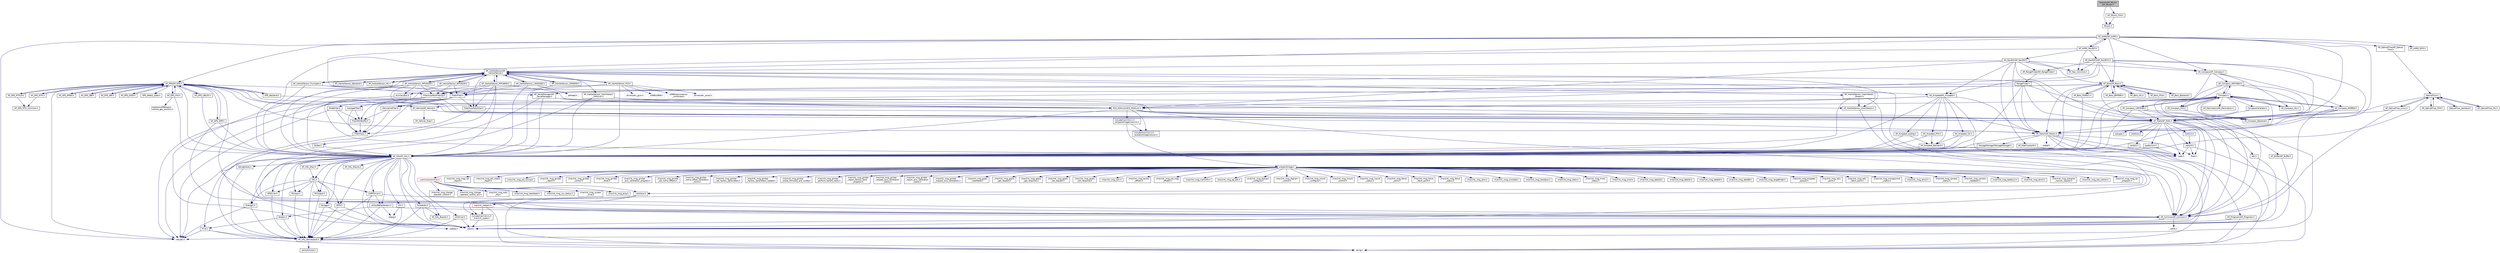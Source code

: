 digraph "libraries/AP_IRLock/AP_IRLock.h"
{
 // INTERACTIVE_SVG=YES
  edge [fontname="Helvetica",fontsize="10",labelfontname="Helvetica",labelfontsize="10"];
  node [fontname="Helvetica",fontsize="10",shape=record];
  Node1 [label="libraries/AP_IRLock\l/AP_IRLock.h",height=0.2,width=0.4,color="black", fillcolor="grey75", style="filled", fontcolor="black"];
  Node1 -> Node2 [color="midnightblue",fontsize="10",style="solid",fontname="Helvetica"];
  Node2 [label="IRLock.h",height=0.2,width=0.4,color="black", fillcolor="white", style="filled",URL="$IRLock_8h.html"];
  Node2 -> Node3 [color="midnightblue",fontsize="10",style="solid",fontname="Helvetica"];
  Node3 [label="AP_AHRS/AP_AHRS.h",height=0.2,width=0.4,color="black", fillcolor="white", style="filled",URL="$AP__AHRS_8h.html"];
  Node3 -> Node4 [color="midnightblue",fontsize="10",style="solid",fontname="Helvetica"];
  Node4 [label="AP_Math/AP_Math.h",height=0.2,width=0.4,color="black", fillcolor="white", style="filled",URL="$AP__Math_8h.html"];
  Node4 -> Node5 [color="midnightblue",fontsize="10",style="solid",fontname="Helvetica"];
  Node5 [label="AP_Common/AP_Common.h",height=0.2,width=0.4,color="black", fillcolor="white", style="filled",URL="$AP__Common_8h.html",tooltip="Common definitions and utility routines for the ArduPilot libraries. "];
  Node5 -> Node6 [color="midnightblue",fontsize="10",style="solid",fontname="Helvetica"];
  Node6 [label="stdint.h",height=0.2,width=0.4,color="grey75", fillcolor="white", style="filled"];
  Node5 -> Node7 [color="midnightblue",fontsize="10",style="solid",fontname="Helvetica"];
  Node7 [label="stdlib.h",height=0.2,width=0.4,color="grey75", fillcolor="white", style="filled"];
  Node5 -> Node8 [color="midnightblue",fontsize="10",style="solid",fontname="Helvetica"];
  Node8 [label="stdbool.h",height=0.2,width=0.4,color="grey75", fillcolor="white", style="filled"];
  Node4 -> Node9 [color="midnightblue",fontsize="10",style="solid",fontname="Helvetica"];
  Node9 [label="AP_Param/AP_Param.h",height=0.2,width=0.4,color="black", fillcolor="white", style="filled",URL="$AP__Param_8h.html",tooltip="A system for managing and storing variables that are of general interest to the system. "];
  Node9 -> Node10 [color="midnightblue",fontsize="10",style="solid",fontname="Helvetica"];
  Node10 [label="AP_HAL/AP_HAL.h",height=0.2,width=0.4,color="black", fillcolor="white", style="filled",URL="$AP__HAL_8h.html"];
  Node10 -> Node6 [color="midnightblue",fontsize="10",style="solid",fontname="Helvetica"];
  Node10 -> Node8 [color="midnightblue",fontsize="10",style="solid",fontname="Helvetica"];
  Node10 -> Node11 [color="midnightblue",fontsize="10",style="solid",fontname="Helvetica"];
  Node11 [label="AP_HAL_Namespace.h",height=0.2,width=0.4,color="black", fillcolor="white", style="filled",URL="$AP__HAL__Namespace_8h.html"];
  Node11 -> Node12 [color="midnightblue",fontsize="10",style="solid",fontname="Helvetica"];
  Node12 [label="string.h",height=0.2,width=0.4,color="grey75", fillcolor="white", style="filled"];
  Node11 -> Node13 [color="midnightblue",fontsize="10",style="solid",fontname="Helvetica"];
  Node13 [label="utility/functor.h",height=0.2,width=0.4,color="black", fillcolor="white", style="filled",URL="$functor_8h.html"];
  Node10 -> Node14 [color="midnightblue",fontsize="10",style="solid",fontname="Helvetica"];
  Node14 [label="AP_HAL_Boards.h",height=0.2,width=0.4,color="black", fillcolor="white", style="filled",URL="$AP__HAL__Boards_8h.html"];
  Node10 -> Node15 [color="midnightblue",fontsize="10",style="solid",fontname="Helvetica"];
  Node15 [label="AP_HAL_Macros.h",height=0.2,width=0.4,color="black", fillcolor="white", style="filled",URL="$AP__HAL__Macros_8h.html"];
  Node10 -> Node16 [color="midnightblue",fontsize="10",style="solid",fontname="Helvetica"];
  Node16 [label="AP_HAL_Main.h",height=0.2,width=0.4,color="black", fillcolor="white", style="filled",URL="$AP__HAL__Main_8h.html"];
  Node16 -> Node17 [color="midnightblue",fontsize="10",style="solid",fontname="Helvetica"];
  Node17 [label="HAL.h",height=0.2,width=0.4,color="black", fillcolor="white", style="filled",URL="$HAL_8h.html"];
  Node17 -> Node11 [color="midnightblue",fontsize="10",style="solid",fontname="Helvetica"];
  Node17 -> Node18 [color="midnightblue",fontsize="10",style="solid",fontname="Helvetica"];
  Node18 [label="AnalogIn.h",height=0.2,width=0.4,color="black", fillcolor="white", style="filled",URL="$AnalogIn_8h.html"];
  Node18 -> Node19 [color="midnightblue",fontsize="10",style="solid",fontname="Helvetica"];
  Node19 [label="inttypes.h",height=0.2,width=0.4,color="grey75", fillcolor="white", style="filled"];
  Node18 -> Node11 [color="midnightblue",fontsize="10",style="solid",fontname="Helvetica"];
  Node17 -> Node20 [color="midnightblue",fontsize="10",style="solid",fontname="Helvetica"];
  Node20 [label="GPIO.h",height=0.2,width=0.4,color="black", fillcolor="white", style="filled",URL="$GPIO_8h.html"];
  Node20 -> Node6 [color="midnightblue",fontsize="10",style="solid",fontname="Helvetica"];
  Node20 -> Node11 [color="midnightblue",fontsize="10",style="solid",fontname="Helvetica"];
  Node17 -> Node21 [color="midnightblue",fontsize="10",style="solid",fontname="Helvetica"];
  Node21 [label="RCInput.h",height=0.2,width=0.4,color="black", fillcolor="white", style="filled",URL="$RCInput_8h.html"];
  Node21 -> Node11 [color="midnightblue",fontsize="10",style="solid",fontname="Helvetica"];
  Node17 -> Node22 [color="midnightblue",fontsize="10",style="solid",fontname="Helvetica"];
  Node22 [label="RCOutput.h",height=0.2,width=0.4,color="black", fillcolor="white", style="filled",URL="$RCOutput_8h.html"];
  Node22 -> Node11 [color="midnightblue",fontsize="10",style="solid",fontname="Helvetica"];
  Node17 -> Node23 [color="midnightblue",fontsize="10",style="solid",fontname="Helvetica"];
  Node23 [label="SPIDriver.h",height=0.2,width=0.4,color="black", fillcolor="white", style="filled",URL="$SPIDriver_8h.html"];
  Node23 -> Node11 [color="midnightblue",fontsize="10",style="solid",fontname="Helvetica"];
  Node17 -> Node24 [color="midnightblue",fontsize="10",style="solid",fontname="Helvetica"];
  Node24 [label="Storage.h",height=0.2,width=0.4,color="black", fillcolor="white", style="filled",URL="$Storage_8h.html"];
  Node24 -> Node6 [color="midnightblue",fontsize="10",style="solid",fontname="Helvetica"];
  Node24 -> Node11 [color="midnightblue",fontsize="10",style="solid",fontname="Helvetica"];
  Node17 -> Node25 [color="midnightblue",fontsize="10",style="solid",fontname="Helvetica"];
  Node25 [label="UARTDriver.h",height=0.2,width=0.4,color="black", fillcolor="white", style="filled",URL="$UARTDriver_8h.html"];
  Node25 -> Node6 [color="midnightblue",fontsize="10",style="solid",fontname="Helvetica"];
  Node25 -> Node5 [color="midnightblue",fontsize="10",style="solid",fontname="Helvetica"];
  Node25 -> Node11 [color="midnightblue",fontsize="10",style="solid",fontname="Helvetica"];
  Node25 -> Node26 [color="midnightblue",fontsize="10",style="solid",fontname="Helvetica"];
  Node26 [label="utility/BetterStream.h",height=0.2,width=0.4,color="black", fillcolor="white", style="filled",URL="$BetterStream_8h.html"];
  Node26 -> Node27 [color="midnightblue",fontsize="10",style="solid",fontname="Helvetica"];
  Node27 [label="stdarg.h",height=0.2,width=0.4,color="grey75", fillcolor="white", style="filled"];
  Node26 -> Node5 [color="midnightblue",fontsize="10",style="solid",fontname="Helvetica"];
  Node26 -> Node11 [color="midnightblue",fontsize="10",style="solid",fontname="Helvetica"];
  Node26 -> Node28 [color="midnightblue",fontsize="10",style="solid",fontname="Helvetica"];
  Node28 [label="Stream.h",height=0.2,width=0.4,color="black", fillcolor="white", style="filled",URL="$Stream_8h.html"];
  Node28 -> Node11 [color="midnightblue",fontsize="10",style="solid",fontname="Helvetica"];
  Node28 -> Node29 [color="midnightblue",fontsize="10",style="solid",fontname="Helvetica"];
  Node29 [label="Print.h",height=0.2,width=0.4,color="black", fillcolor="white", style="filled",URL="$Print_8h.html"];
  Node29 -> Node11 [color="midnightblue",fontsize="10",style="solid",fontname="Helvetica"];
  Node29 -> Node19 [color="midnightblue",fontsize="10",style="solid",fontname="Helvetica"];
  Node29 -> Node12 [color="midnightblue",fontsize="10",style="solid",fontname="Helvetica"];
  Node10 -> Node25 [color="midnightblue",fontsize="10",style="solid",fontname="Helvetica"];
  Node10 -> Node30 [color="midnightblue",fontsize="10",style="solid",fontname="Helvetica"];
  Node30 [label="I2CDriver.h",height=0.2,width=0.4,color="black", fillcolor="white", style="filled",URL="$I2CDriver_8h.html"];
  Node30 -> Node6 [color="midnightblue",fontsize="10",style="solid",fontname="Helvetica"];
  Node30 -> Node11 [color="midnightblue",fontsize="10",style="solid",fontname="Helvetica"];
  Node10 -> Node23 [color="midnightblue",fontsize="10",style="solid",fontname="Helvetica"];
  Node10 -> Node18 [color="midnightblue",fontsize="10",style="solid",fontname="Helvetica"];
  Node10 -> Node24 [color="midnightblue",fontsize="10",style="solid",fontname="Helvetica"];
  Node10 -> Node20 [color="midnightblue",fontsize="10",style="solid",fontname="Helvetica"];
  Node10 -> Node21 [color="midnightblue",fontsize="10",style="solid",fontname="Helvetica"];
  Node10 -> Node22 [color="midnightblue",fontsize="10",style="solid",fontname="Helvetica"];
  Node10 -> Node31 [color="midnightblue",fontsize="10",style="solid",fontname="Helvetica"];
  Node31 [label="Scheduler.h",height=0.2,width=0.4,color="black", fillcolor="white", style="filled",URL="$Scheduler_8h.html"];
  Node31 -> Node6 [color="midnightblue",fontsize="10",style="solid",fontname="Helvetica"];
  Node31 -> Node5 [color="midnightblue",fontsize="10",style="solid",fontname="Helvetica"];
  Node31 -> Node14 [color="midnightblue",fontsize="10",style="solid",fontname="Helvetica"];
  Node31 -> Node11 [color="midnightblue",fontsize="10",style="solid",fontname="Helvetica"];
  Node10 -> Node32 [color="midnightblue",fontsize="10",style="solid",fontname="Helvetica"];
  Node32 [label="Semaphores.h",height=0.2,width=0.4,color="black", fillcolor="white", style="filled",URL="$Semaphores_8h.html"];
  Node32 -> Node11 [color="midnightblue",fontsize="10",style="solid",fontname="Helvetica"];
  Node10 -> Node33 [color="midnightblue",fontsize="10",style="solid",fontname="Helvetica"];
  Node33 [label="Util.h",height=0.2,width=0.4,color="black", fillcolor="white", style="filled",URL="$Util_8h.html"];
  Node33 -> Node27 [color="midnightblue",fontsize="10",style="solid",fontname="Helvetica"];
  Node33 -> Node11 [color="midnightblue",fontsize="10",style="solid",fontname="Helvetica"];
  Node10 -> Node29 [color="midnightblue",fontsize="10",style="solid",fontname="Helvetica"];
  Node10 -> Node28 [color="midnightblue",fontsize="10",style="solid",fontname="Helvetica"];
  Node10 -> Node26 [color="midnightblue",fontsize="10",style="solid",fontname="Helvetica"];
  Node10 -> Node17 [color="midnightblue",fontsize="10",style="solid",fontname="Helvetica"];
  Node9 -> Node34 [color="midnightblue",fontsize="10",style="solid",fontname="Helvetica"];
  Node34 [label="stddef.h",height=0.2,width=0.4,color="grey75", fillcolor="white", style="filled"];
  Node9 -> Node12 [color="midnightblue",fontsize="10",style="solid",fontname="Helvetica"];
  Node9 -> Node6 [color="midnightblue",fontsize="10",style="solid",fontname="Helvetica"];
  Node9 -> Node35 [color="midnightblue",fontsize="10",style="solid",fontname="Helvetica"];
  Node35 [label="math.h",height=0.2,width=0.4,color="grey75", fillcolor="white", style="filled"];
  Node9 -> Node36 [color="midnightblue",fontsize="10",style="solid",fontname="Helvetica"];
  Node36 [label="float.h",height=0.2,width=0.4,color="grey75", fillcolor="white", style="filled"];
  Node9 -> Node37 [color="midnightblue",fontsize="10",style="solid",fontname="Helvetica"];
  Node37 [label="AP_Progmem/AP_Progmem.h",height=0.2,width=0.4,color="black", fillcolor="white", style="filled",URL="$AP__Progmem_8h.html"];
  Node37 -> Node12 [color="midnightblue",fontsize="10",style="solid",fontname="Helvetica"];
  Node37 -> Node6 [color="midnightblue",fontsize="10",style="solid",fontname="Helvetica"];
  Node9 -> Node38 [color="midnightblue",fontsize="10",style="solid",fontname="Helvetica"];
  Node38 [label="StorageManager/StorageManager.h",height=0.2,width=0.4,color="black", fillcolor="white", style="filled",URL="$StorageManager_8h.html"];
  Node38 -> Node10 [color="midnightblue",fontsize="10",style="solid",fontname="Helvetica"];
  Node4 -> Node35 [color="midnightblue",fontsize="10",style="solid",fontname="Helvetica"];
  Node4 -> Node6 [color="midnightblue",fontsize="10",style="solid",fontname="Helvetica"];
  Node4 -> Node39 [color="midnightblue",fontsize="10",style="solid",fontname="Helvetica"];
  Node39 [label="rotations.h",height=0.2,width=0.4,color="black", fillcolor="white", style="filled",URL="$rotations_8h.html"];
  Node4 -> Node40 [color="midnightblue",fontsize="10",style="solid",fontname="Helvetica"];
  Node40 [label="vector2.h",height=0.2,width=0.4,color="black", fillcolor="white", style="filled",URL="$vector2_8h.html"];
  Node40 -> Node35 [color="midnightblue",fontsize="10",style="solid",fontname="Helvetica"];
  Node4 -> Node41 [color="midnightblue",fontsize="10",style="solid",fontname="Helvetica"];
  Node41 [label="vector3.h",height=0.2,width=0.4,color="black", fillcolor="white", style="filled",URL="$vector3_8h.html"];
  Node41 -> Node35 [color="midnightblue",fontsize="10",style="solid",fontname="Helvetica"];
  Node41 -> Node36 [color="midnightblue",fontsize="10",style="solid",fontname="Helvetica"];
  Node41 -> Node12 [color="midnightblue",fontsize="10",style="solid",fontname="Helvetica"];
  Node4 -> Node42 [color="midnightblue",fontsize="10",style="solid",fontname="Helvetica"];
  Node42 [label="matrix3.h",height=0.2,width=0.4,color="black", fillcolor="white", style="filled",URL="$matrix3_8h.html"];
  Node42 -> Node41 [color="midnightblue",fontsize="10",style="solid",fontname="Helvetica"];
  Node4 -> Node43 [color="midnightblue",fontsize="10",style="solid",fontname="Helvetica"];
  Node43 [label="quaternion.h",height=0.2,width=0.4,color="black", fillcolor="white", style="filled",URL="$quaternion_8h.html"];
  Node43 -> Node35 [color="midnightblue",fontsize="10",style="solid",fontname="Helvetica"];
  Node4 -> Node44 [color="midnightblue",fontsize="10",style="solid",fontname="Helvetica"];
  Node44 [label="polygon.h",height=0.2,width=0.4,color="black", fillcolor="white", style="filled",URL="$polygon_8h.html"];
  Node4 -> Node45 [color="midnightblue",fontsize="10",style="solid",fontname="Helvetica"];
  Node45 [label="edc.h",height=0.2,width=0.4,color="black", fillcolor="white", style="filled",URL="$edc_8h.html"];
  Node45 -> Node6 [color="midnightblue",fontsize="10",style="solid",fontname="Helvetica"];
  Node4 -> Node36 [color="midnightblue",fontsize="10",style="solid",fontname="Helvetica"];
  Node3 -> Node19 [color="midnightblue",fontsize="10",style="solid",fontname="Helvetica"];
  Node3 -> Node46 [color="midnightblue",fontsize="10",style="solid",fontname="Helvetica"];
  Node46 [label="AP_Compass/AP_Compass.h",height=0.2,width=0.4,color="black", fillcolor="white", style="filled",URL="$AP__Compass_8h.html",tooltip="Catch-all header that defines all supported compass classes. "];
  Node46 -> Node47 [color="midnightblue",fontsize="10",style="solid",fontname="Helvetica"];
  Node47 [label="AP_Compass_HMC5843.h",height=0.2,width=0.4,color="black", fillcolor="white", style="filled",URL="$AP__Compass__HMC5843_8h.html"];
  Node47 -> Node10 [color="midnightblue",fontsize="10",style="solid",fontname="Helvetica"];
  Node47 -> Node5 [color="midnightblue",fontsize="10",style="solid",fontname="Helvetica"];
  Node47 -> Node4 [color="midnightblue",fontsize="10",style="solid",fontname="Helvetica"];
  Node47 -> Node48 [color="midnightblue",fontsize="10",style="solid",fontname="Helvetica"];
  Node48 [label="Compass.h",height=0.2,width=0.4,color="black", fillcolor="white", style="filled",URL="$Compass_8h.html"];
  Node48 -> Node19 [color="midnightblue",fontsize="10",style="solid",fontname="Helvetica"];
  Node48 -> Node49 [color="midnightblue",fontsize="10",style="solid",fontname="Helvetica"];
  Node49 [label="GCS_MAVLink/GCS_MAVLink.h",height=0.2,width=0.4,color="black", fillcolor="white", style="filled",URL="$GCS__MAVLink_8h.html",tooltip="One size fits all header for MAVLink integration. "];
  Node49 -> Node10 [color="midnightblue",fontsize="10",style="solid",fontname="Helvetica"];
  Node49 -> Node9 [color="midnightblue",fontsize="10",style="solid",fontname="Helvetica"];
  Node49 -> Node4 [color="midnightblue",fontsize="10",style="solid",fontname="Helvetica"];
  Node49 -> Node50 [color="midnightblue",fontsize="10",style="solid",fontname="Helvetica"];
  Node50 [label="include/mavlink/v1.0\l/ardupilotmega/version.h",height=0.2,width=0.4,color="black", fillcolor="white", style="filled",URL="$ardupilotmega_2version_8h.html",tooltip="MAVLink comm protocol built from ardupilotmega.xml. "];
  Node49 -> Node51 [color="midnightblue",fontsize="10",style="solid",fontname="Helvetica"];
  Node51 [label="include/mavlink/v1.0\l/mavlink_types.h",height=0.2,width=0.4,color="black", fillcolor="white", style="filled",URL="$mavlink__types_8h.html"];
  Node51 -> Node6 [color="midnightblue",fontsize="10",style="solid",fontname="Helvetica"];
  Node49 -> Node52 [color="midnightblue",fontsize="10",style="solid",fontname="Helvetica"];
  Node52 [label="include/mavlink/v1.0\l/ardupilotmega/mavlink.h",height=0.2,width=0.4,color="black", fillcolor="white", style="filled",URL="$ardupilotmega_2mavlink_8h.html",tooltip="MAVLink comm protocol built from ardupilotmega.xml. "];
  Node52 -> Node50 [color="midnightblue",fontsize="10",style="solid",fontname="Helvetica"];
  Node52 -> Node53 [color="midnightblue",fontsize="10",style="solid",fontname="Helvetica"];
  Node53 [label="ardupilotmega.h",height=0.2,width=0.4,color="black", fillcolor="white", style="filled",URL="$ardupilotmega_8h.html",tooltip="MAVLink comm protocol generated from ardupilotmega.xml. "];
  Node53 -> Node54 [color="midnightblue",fontsize="10",style="solid",fontname="Helvetica"];
  Node54 [label="../protocol.h",height=0.2,width=0.4,color="black", fillcolor="white", style="filled",URL="$protocol_8h.html"];
  Node54 -> Node12 [color="midnightblue",fontsize="10",style="solid",fontname="Helvetica"];
  Node54 -> Node51 [color="midnightblue",fontsize="10",style="solid",fontname="Helvetica"];
  Node54 -> Node55 [color="midnightblue",fontsize="10",style="solid",fontname="Helvetica"];
  Node55 [label="mavlink_helpers.h",height=0.2,width=0.4,color="red", fillcolor="white", style="filled",URL="$mavlink__helpers_8h.html"];
  Node55 -> Node12 [color="midnightblue",fontsize="10",style="solid",fontname="Helvetica"];
  Node55 -> Node51 [color="midnightblue",fontsize="10",style="solid",fontname="Helvetica"];
  Node53 -> Node56 [color="midnightblue",fontsize="10",style="solid",fontname="Helvetica"];
  Node56 [label="../common/common.h",height=0.2,width=0.4,color="red", fillcolor="white", style="filled",URL="$common_8h.html",tooltip="MAVLink comm protocol generated from common.xml. "];
  Node56 -> Node54 [color="midnightblue",fontsize="10",style="solid",fontname="Helvetica"];
  Node56 -> Node57 [color="midnightblue",fontsize="10",style="solid",fontname="Helvetica"];
  Node57 [label="./mavlink_msg_heartbeat.h",height=0.2,width=0.4,color="black", fillcolor="white", style="filled",URL="$mavlink__msg__heartbeat_8h.html"];
  Node56 -> Node58 [color="midnightblue",fontsize="10",style="solid",fontname="Helvetica"];
  Node58 [label="./mavlink_msg_sys_status.h",height=0.2,width=0.4,color="black", fillcolor="white", style="filled",URL="$mavlink__msg__sys__status_8h.html"];
  Node56 -> Node59 [color="midnightblue",fontsize="10",style="solid",fontname="Helvetica"];
  Node59 [label="./mavlink_msg_system\l_time.h",height=0.2,width=0.4,color="black", fillcolor="white", style="filled",URL="$mavlink__msg__system__time_8h.html"];
  Node56 -> Node60 [color="midnightblue",fontsize="10",style="solid",fontname="Helvetica"];
  Node60 [label="./mavlink_msg_ping.h",height=0.2,width=0.4,color="black", fillcolor="white", style="filled",URL="$mavlink__msg__ping_8h.html"];
  Node56 -> Node61 [color="midnightblue",fontsize="10",style="solid",fontname="Helvetica"];
  Node61 [label="./mavlink_msg_change\l_operator_control.h",height=0.2,width=0.4,color="black", fillcolor="white", style="filled",URL="$mavlink__msg__change__operator__control_8h.html"];
  Node56 -> Node62 [color="midnightblue",fontsize="10",style="solid",fontname="Helvetica"];
  Node62 [label="./mavlink_msg_change\l_operator_control_ack.h",height=0.2,width=0.4,color="black", fillcolor="white", style="filled",URL="$mavlink__msg__change__operator__control__ack_8h.html"];
  Node56 -> Node63 [color="midnightblue",fontsize="10",style="solid",fontname="Helvetica"];
  Node63 [label="./mavlink_msg_auth\l_key.h",height=0.2,width=0.4,color="black", fillcolor="white", style="filled",URL="$mavlink__msg__auth__key_8h.html"];
  Node53 -> Node64 [color="midnightblue",fontsize="10",style="solid",fontname="Helvetica"];
  Node64 [label="./mavlink_msg_sensor\l_offsets.h",height=0.2,width=0.4,color="black", fillcolor="white", style="filled",URL="$mavlink__msg__sensor__offsets_8h.html"];
  Node53 -> Node65 [color="midnightblue",fontsize="10",style="solid",fontname="Helvetica"];
  Node65 [label="./mavlink_msg_set_mag\l_offsets.h",height=0.2,width=0.4,color="black", fillcolor="white", style="filled",URL="$mavlink__msg__set__mag__offsets_8h.html"];
  Node53 -> Node66 [color="midnightblue",fontsize="10",style="solid",fontname="Helvetica"];
  Node66 [label="./mavlink_msg_meminfo.h",height=0.2,width=0.4,color="black", fillcolor="white", style="filled",URL="$mavlink__msg__meminfo_8h.html"];
  Node53 -> Node67 [color="midnightblue",fontsize="10",style="solid",fontname="Helvetica"];
  Node67 [label="./mavlink_msg_ap_adc.h",height=0.2,width=0.4,color="black", fillcolor="white", style="filled",URL="$mavlink__msg__ap__adc_8h.html"];
  Node53 -> Node68 [color="midnightblue",fontsize="10",style="solid",fontname="Helvetica"];
  Node68 [label="./mavlink_msg_digicam\l_configure.h",height=0.2,width=0.4,color="black", fillcolor="white", style="filled",URL="$mavlink__msg__digicam__configure_8h.html"];
  Node53 -> Node69 [color="midnightblue",fontsize="10",style="solid",fontname="Helvetica"];
  Node69 [label="./mavlink_msg_digicam\l_control.h",height=0.2,width=0.4,color="black", fillcolor="white", style="filled",URL="$mavlink__msg__digicam__control_8h.html"];
  Node53 -> Node70 [color="midnightblue",fontsize="10",style="solid",fontname="Helvetica"];
  Node70 [label="./mavlink_msg_mount\l_configure.h",height=0.2,width=0.4,color="black", fillcolor="white", style="filled",URL="$mavlink__msg__mount__configure_8h.html"];
  Node53 -> Node71 [color="midnightblue",fontsize="10",style="solid",fontname="Helvetica"];
  Node71 [label="./mavlink_msg_mount\l_control.h",height=0.2,width=0.4,color="black", fillcolor="white", style="filled",URL="$mavlink__msg__mount__control_8h.html"];
  Node53 -> Node72 [color="midnightblue",fontsize="10",style="solid",fontname="Helvetica"];
  Node72 [label="./mavlink_msg_mount\l_status.h",height=0.2,width=0.4,color="black", fillcolor="white", style="filled",URL="$mavlink__msg__mount__status_8h.html"];
  Node53 -> Node73 [color="midnightblue",fontsize="10",style="solid",fontname="Helvetica"];
  Node73 [label="./mavlink_msg_fence\l_point.h",height=0.2,width=0.4,color="black", fillcolor="white", style="filled",URL="$mavlink__msg__fence__point_8h.html"];
  Node53 -> Node74 [color="midnightblue",fontsize="10",style="solid",fontname="Helvetica"];
  Node74 [label="./mavlink_msg_fence\l_fetch_point.h",height=0.2,width=0.4,color="black", fillcolor="white", style="filled",URL="$mavlink__msg__fence__fetch__point_8h.html"];
  Node53 -> Node75 [color="midnightblue",fontsize="10",style="solid",fontname="Helvetica"];
  Node75 [label="./mavlink_msg_fence\l_status.h",height=0.2,width=0.4,color="black", fillcolor="white", style="filled",URL="$mavlink__msg__fence__status_8h.html"];
  Node53 -> Node76 [color="midnightblue",fontsize="10",style="solid",fontname="Helvetica"];
  Node76 [label="./mavlink_msg_ahrs.h",height=0.2,width=0.4,color="black", fillcolor="white", style="filled",URL="$mavlink__msg__ahrs_8h.html"];
  Node53 -> Node77 [color="midnightblue",fontsize="10",style="solid",fontname="Helvetica"];
  Node77 [label="./mavlink_msg_simstate.h",height=0.2,width=0.4,color="black", fillcolor="white", style="filled",URL="$mavlink__msg__simstate_8h.html"];
  Node53 -> Node78 [color="midnightblue",fontsize="10",style="solid",fontname="Helvetica"];
  Node78 [label="./mavlink_msg_hwstatus.h",height=0.2,width=0.4,color="black", fillcolor="white", style="filled",URL="$mavlink__msg__hwstatus_8h.html"];
  Node53 -> Node79 [color="midnightblue",fontsize="10",style="solid",fontname="Helvetica"];
  Node79 [label="./mavlink_msg_radio.h",height=0.2,width=0.4,color="black", fillcolor="white", style="filled",URL="$mavlink__msg__radio_8h.html"];
  Node53 -> Node80 [color="midnightblue",fontsize="10",style="solid",fontname="Helvetica"];
  Node80 [label="./mavlink_msg_limits\l_status.h",height=0.2,width=0.4,color="black", fillcolor="white", style="filled",URL="$mavlink__msg__limits__status_8h.html"];
  Node53 -> Node81 [color="midnightblue",fontsize="10",style="solid",fontname="Helvetica"];
  Node81 [label="./mavlink_msg_wind.h",height=0.2,width=0.4,color="black", fillcolor="white", style="filled",URL="$mavlink__msg__wind_8h.html"];
  Node53 -> Node82 [color="midnightblue",fontsize="10",style="solid",fontname="Helvetica"];
  Node82 [label="./mavlink_msg_data16.h",height=0.2,width=0.4,color="black", fillcolor="white", style="filled",URL="$mavlink__msg__data16_8h.html"];
  Node53 -> Node83 [color="midnightblue",fontsize="10",style="solid",fontname="Helvetica"];
  Node83 [label="./mavlink_msg_data32.h",height=0.2,width=0.4,color="black", fillcolor="white", style="filled",URL="$mavlink__msg__data32_8h.html"];
  Node53 -> Node84 [color="midnightblue",fontsize="10",style="solid",fontname="Helvetica"];
  Node84 [label="./mavlink_msg_data64.h",height=0.2,width=0.4,color="black", fillcolor="white", style="filled",URL="$mavlink__msg__data64_8h.html"];
  Node53 -> Node85 [color="midnightblue",fontsize="10",style="solid",fontname="Helvetica"];
  Node85 [label="./mavlink_msg_data96.h",height=0.2,width=0.4,color="black", fillcolor="white", style="filled",URL="$mavlink__msg__data96_8h.html"];
  Node53 -> Node86 [color="midnightblue",fontsize="10",style="solid",fontname="Helvetica"];
  Node86 [label="./mavlink_msg_rangefinder.h",height=0.2,width=0.4,color="black", fillcolor="white", style="filled",URL="$mavlink__msg__rangefinder_8h.html"];
  Node53 -> Node87 [color="midnightblue",fontsize="10",style="solid",fontname="Helvetica"];
  Node87 [label="./mavlink_msg_airspeed\l_autocal.h",height=0.2,width=0.4,color="black", fillcolor="white", style="filled",URL="$mavlink__msg__airspeed__autocal_8h.html"];
  Node53 -> Node88 [color="midnightblue",fontsize="10",style="solid",fontname="Helvetica"];
  Node88 [label="./mavlink_msg_rally\l_point.h",height=0.2,width=0.4,color="black", fillcolor="white", style="filled",URL="$mavlink__msg__rally__point_8h.html"];
  Node53 -> Node89 [color="midnightblue",fontsize="10",style="solid",fontname="Helvetica"];
  Node89 [label="./mavlink_msg_rally\l_fetch_point.h",height=0.2,width=0.4,color="black", fillcolor="white", style="filled",URL="$mavlink__msg__rally__fetch__point_8h.html"];
  Node53 -> Node90 [color="midnightblue",fontsize="10",style="solid",fontname="Helvetica"];
  Node90 [label="./mavlink_msg_compassmot\l_status.h",height=0.2,width=0.4,color="black", fillcolor="white", style="filled",URL="$mavlink__msg__compassmot__status_8h.html"];
  Node53 -> Node91 [color="midnightblue",fontsize="10",style="solid",fontname="Helvetica"];
  Node91 [label="./mavlink_msg_ahrs2.h",height=0.2,width=0.4,color="black", fillcolor="white", style="filled",URL="$mavlink__msg__ahrs2_8h.html"];
  Node53 -> Node92 [color="midnightblue",fontsize="10",style="solid",fontname="Helvetica"];
  Node92 [label="./mavlink_msg_camera\l_status.h",height=0.2,width=0.4,color="black", fillcolor="white", style="filled",URL="$mavlink__msg__camera__status_8h.html"];
  Node53 -> Node93 [color="midnightblue",fontsize="10",style="solid",fontname="Helvetica"];
  Node93 [label="./mavlink_msg_camera\l_feedback.h",height=0.2,width=0.4,color="black", fillcolor="white", style="filled",URL="$mavlink__msg__camera__feedback_8h.html"];
  Node53 -> Node94 [color="midnightblue",fontsize="10",style="solid",fontname="Helvetica"];
  Node94 [label="./mavlink_msg_battery2.h",height=0.2,width=0.4,color="black", fillcolor="white", style="filled",URL="$mavlink__msg__battery2_8h.html"];
  Node53 -> Node95 [color="midnightblue",fontsize="10",style="solid",fontname="Helvetica"];
  Node95 [label="./mavlink_msg_ahrs3.h",height=0.2,width=0.4,color="black", fillcolor="white", style="filled",URL="$mavlink__msg__ahrs3_8h.html"];
  Node53 -> Node96 [color="midnightblue",fontsize="10",style="solid",fontname="Helvetica"];
  Node96 [label="./mavlink_msg_autopilot\l_version_request.h",height=0.2,width=0.4,color="black", fillcolor="white", style="filled",URL="$mavlink__msg__autopilot__version__request_8h.html"];
  Node53 -> Node97 [color="midnightblue",fontsize="10",style="solid",fontname="Helvetica"];
  Node97 [label="./mavlink_msg_led_control.h",height=0.2,width=0.4,color="black", fillcolor="white", style="filled",URL="$mavlink__msg__led__control_8h.html"];
  Node53 -> Node98 [color="midnightblue",fontsize="10",style="solid",fontname="Helvetica"];
  Node98 [label="./mavlink_msg_mag_cal\l_progress.h",height=0.2,width=0.4,color="black", fillcolor="white", style="filled",URL="$mavlink__msg__mag__cal__progress_8h.html"];
  Node53 -> Node99 [color="midnightblue",fontsize="10",style="solid",fontname="Helvetica"];
  Node99 [label="./mavlink_msg_mag_cal\l_report.h",height=0.2,width=0.4,color="black", fillcolor="white", style="filled",URL="$mavlink__msg__mag__cal__report_8h.html"];
  Node53 -> Node100 [color="midnightblue",fontsize="10",style="solid",fontname="Helvetica"];
  Node100 [label="./mavlink_msg_ekf_status\l_report.h",height=0.2,width=0.4,color="black", fillcolor="white", style="filled",URL="$mavlink__msg__ekf__status__report_8h.html"];
  Node53 -> Node101 [color="midnightblue",fontsize="10",style="solid",fontname="Helvetica"];
  Node101 [label="./mavlink_msg_pid_tuning.h",height=0.2,width=0.4,color="black", fillcolor="white", style="filled",URL="$mavlink__msg__pid__tuning_8h.html"];
  Node53 -> Node102 [color="midnightblue",fontsize="10",style="solid",fontname="Helvetica"];
  Node102 [label="./mavlink_msg_gimbal\l_report.h",height=0.2,width=0.4,color="black", fillcolor="white", style="filled",URL="$mavlink__msg__gimbal__report_8h.html"];
  Node53 -> Node103 [color="midnightblue",fontsize="10",style="solid",fontname="Helvetica"];
  Node103 [label="./mavlink_msg_gimbal\l_control.h",height=0.2,width=0.4,color="black", fillcolor="white", style="filled",URL="$mavlink__msg__gimbal__control_8h.html"];
  Node53 -> Node104 [color="midnightblue",fontsize="10",style="solid",fontname="Helvetica"];
  Node104 [label="./mavlink_msg_gimbal\l_reset.h",height=0.2,width=0.4,color="black", fillcolor="white", style="filled",URL="$mavlink__msg__gimbal__reset_8h.html"];
  Node53 -> Node105 [color="midnightblue",fontsize="10",style="solid",fontname="Helvetica"];
  Node105 [label="./mavlink_msg_gimbal\l_axis_calibration_progress.h",height=0.2,width=0.4,color="black", fillcolor="white", style="filled",URL="$mavlink__msg__gimbal__axis__calibration__progress_8h.html"];
  Node53 -> Node106 [color="midnightblue",fontsize="10",style="solid",fontname="Helvetica"];
  Node106 [label="./mavlink_msg_gimbal\l_set_home_offsets.h",height=0.2,width=0.4,color="black", fillcolor="white", style="filled",URL="$mavlink__msg__gimbal__set__home__offsets_8h.html"];
  Node53 -> Node107 [color="midnightblue",fontsize="10",style="solid",fontname="Helvetica"];
  Node107 [label="./mavlink_msg_gimbal\l_home_offset_calibration\l_result.h",height=0.2,width=0.4,color="black", fillcolor="white", style="filled",URL="$mavlink__msg__gimbal__home__offset__calibration__result_8h.html"];
  Node53 -> Node108 [color="midnightblue",fontsize="10",style="solid",fontname="Helvetica"];
  Node108 [label="./mavlink_msg_gimbal\l_set_factory_parameters.h",height=0.2,width=0.4,color="black", fillcolor="white", style="filled",URL="$mavlink__msg__gimbal__set__factory__parameters_8h.html"];
  Node53 -> Node109 [color="midnightblue",fontsize="10",style="solid",fontname="Helvetica"];
  Node109 [label="./mavlink_msg_gimbal\l_factory_parameters_loaded.h",height=0.2,width=0.4,color="black", fillcolor="white", style="filled",URL="$mavlink__msg__gimbal__factory__parameters__loaded_8h.html"];
  Node53 -> Node110 [color="midnightblue",fontsize="10",style="solid",fontname="Helvetica"];
  Node110 [label="./mavlink_msg_gimbal\l_erase_firmware_and_config.h",height=0.2,width=0.4,color="black", fillcolor="white", style="filled",URL="$mavlink__msg__gimbal__erase__firmware__and__config_8h.html"];
  Node53 -> Node111 [color="midnightblue",fontsize="10",style="solid",fontname="Helvetica"];
  Node111 [label="./mavlink_msg_gimbal\l_perform_factory_tests.h",height=0.2,width=0.4,color="black", fillcolor="white", style="filled",URL="$mavlink__msg__gimbal__perform__factory__tests_8h.html"];
  Node53 -> Node112 [color="midnightblue",fontsize="10",style="solid",fontname="Helvetica"];
  Node112 [label="./mavlink_msg_gimbal\l_report_factory_tests\l_progress.h",height=0.2,width=0.4,color="black", fillcolor="white", style="filled",URL="$mavlink__msg__gimbal__report__factory__tests__progress_8h.html"];
  Node53 -> Node113 [color="midnightblue",fontsize="10",style="solid",fontname="Helvetica"];
  Node113 [label="./mavlink_msg_gimbal\l_request_axis_calibration\l_status.h",height=0.2,width=0.4,color="black", fillcolor="white", style="filled",URL="$mavlink__msg__gimbal__request__axis__calibration__status_8h.html"];
  Node53 -> Node114 [color="midnightblue",fontsize="10",style="solid",fontname="Helvetica"];
  Node114 [label="./mavlink_msg_gimbal\l_report_axis_calibration\l_status.h",height=0.2,width=0.4,color="black", fillcolor="white", style="filled",URL="$mavlink__msg__gimbal__report__axis__calibration__status_8h.html"];
  Node53 -> Node115 [color="midnightblue",fontsize="10",style="solid",fontname="Helvetica"];
  Node115 [label="./mavlink_msg_gimbal\l_request_axis_calibration.h",height=0.2,width=0.4,color="black", fillcolor="white", style="filled",URL="$mavlink__msg__gimbal__request__axis__calibration_8h.html"];
  Node53 -> Node116 [color="midnightblue",fontsize="10",style="solid",fontname="Helvetica"];
  Node116 [label="./mavlink_msg_gopro\l_heartbeat.h",height=0.2,width=0.4,color="black", fillcolor="white", style="filled",URL="$mavlink__msg__gopro__heartbeat_8h.html"];
  Node53 -> Node117 [color="midnightblue",fontsize="10",style="solid",fontname="Helvetica"];
  Node117 [label="./mavlink_msg_gopro\l_get_request.h",height=0.2,width=0.4,color="black", fillcolor="white", style="filled",URL="$mavlink__msg__gopro__get__request_8h.html"];
  Node53 -> Node118 [color="midnightblue",fontsize="10",style="solid",fontname="Helvetica"];
  Node118 [label="./mavlink_msg_gopro\l_get_response.h",height=0.2,width=0.4,color="black", fillcolor="white", style="filled",URL="$mavlink__msg__gopro__get__response_8h.html"];
  Node53 -> Node119 [color="midnightblue",fontsize="10",style="solid",fontname="Helvetica"];
  Node119 [label="./mavlink_msg_gopro\l_set_request.h",height=0.2,width=0.4,color="black", fillcolor="white", style="filled",URL="$mavlink__msg__gopro__set__request_8h.html"];
  Node53 -> Node120 [color="midnightblue",fontsize="10",style="solid",fontname="Helvetica"];
  Node120 [label="./mavlink_msg_gopro\l_set_response.h",height=0.2,width=0.4,color="black", fillcolor="white", style="filled",URL="$mavlink__msg__gopro__set__response_8h.html"];
  Node53 -> Node121 [color="midnightblue",fontsize="10",style="solid",fontname="Helvetica"];
  Node121 [label="./mavlink_msg_rpm.h",height=0.2,width=0.4,color="black", fillcolor="white", style="filled",URL="$mavlink__msg__rpm_8h.html"];
  Node48 -> Node122 [color="midnightblue",fontsize="10",style="solid",fontname="Helvetica"];
  Node122 [label="CompassCalibrator.h",height=0.2,width=0.4,color="black", fillcolor="white", style="filled",URL="$CompassCalibrator_8h.html"];
  Node122 -> Node4 [color="midnightblue",fontsize="10",style="solid",fontname="Helvetica"];
  Node48 -> Node5 [color="midnightblue",fontsize="10",style="solid",fontname="Helvetica"];
  Node48 -> Node9 [color="midnightblue",fontsize="10",style="solid",fontname="Helvetica"];
  Node48 -> Node4 [color="midnightblue",fontsize="10",style="solid",fontname="Helvetica"];
  Node48 -> Node123 [color="midnightblue",fontsize="10",style="solid",fontname="Helvetica"];
  Node123 [label="AP_Declination/AP_Declination.h",height=0.2,width=0.4,color="black", fillcolor="white", style="filled",URL="$AP__Declination_8h.html"];
  Node48 -> Node10 [color="midnightblue",fontsize="10",style="solid",fontname="Helvetica"];
  Node48 -> Node124 [color="midnightblue",fontsize="10",style="solid",fontname="Helvetica"];
  Node124 [label="AP_Compass_Backend.h",height=0.2,width=0.4,color="black", fillcolor="white", style="filled",URL="$AP__Compass__Backend_8h.html"];
  Node124 -> Node48 [color="midnightblue",fontsize="10",style="solid",fontname="Helvetica"];
  Node48 -> Node47 [color="midnightblue",fontsize="10",style="solid",fontname="Helvetica"];
  Node48 -> Node125 [color="midnightblue",fontsize="10",style="solid",fontname="Helvetica"];
  Node125 [label="AP_Compass_HIL.h",height=0.2,width=0.4,color="black", fillcolor="white", style="filled",URL="$AP__Compass__HIL_8h.html"];
  Node125 -> Node48 [color="midnightblue",fontsize="10",style="solid",fontname="Helvetica"];
  Node48 -> Node126 [color="midnightblue",fontsize="10",style="solid",fontname="Helvetica"];
  Node126 [label="AP_Compass_AK8963.h",height=0.2,width=0.4,color="black", fillcolor="white", style="filled",URL="$AP__Compass__AK8963_8h.html"];
  Node126 -> Node10 [color="midnightblue",fontsize="10",style="solid",fontname="Helvetica"];
  Node126 -> Node5 [color="midnightblue",fontsize="10",style="solid",fontname="Helvetica"];
  Node126 -> Node4 [color="midnightblue",fontsize="10",style="solid",fontname="Helvetica"];
  Node126 -> Node48 [color="midnightblue",fontsize="10",style="solid",fontname="Helvetica"];
  Node126 -> Node124 [color="midnightblue",fontsize="10",style="solid",fontname="Helvetica"];
  Node48 -> Node127 [color="midnightblue",fontsize="10",style="solid",fontname="Helvetica"];
  Node127 [label="AP_Compass_PX4.h",height=0.2,width=0.4,color="black", fillcolor="white", style="filled",URL="$AP__Compass__PX4_8h.html"];
  Node127 -> Node48 [color="midnightblue",fontsize="10",style="solid",fontname="Helvetica"];
  Node127 -> Node124 [color="midnightblue",fontsize="10",style="solid",fontname="Helvetica"];
  Node48 -> Node128 [color="midnightblue",fontsize="10",style="solid",fontname="Helvetica"];
  Node128 [label="AP_Compass_LSM303D.h",height=0.2,width=0.4,color="black", fillcolor="white", style="filled",URL="$AP__Compass__LSM303D_8h.html"];
  Node128 -> Node5 [color="midnightblue",fontsize="10",style="solid",fontname="Helvetica"];
  Node128 -> Node10 [color="midnightblue",fontsize="10",style="solid",fontname="Helvetica"];
  Node128 -> Node4 [color="midnightblue",fontsize="10",style="solid",fontname="Helvetica"];
  Node128 -> Node48 [color="midnightblue",fontsize="10",style="solid",fontname="Helvetica"];
  Node128 -> Node124 [color="midnightblue",fontsize="10",style="solid",fontname="Helvetica"];
  Node47 -> Node124 [color="midnightblue",fontsize="10",style="solid",fontname="Helvetica"];
  Node46 -> Node125 [color="midnightblue",fontsize="10",style="solid",fontname="Helvetica"];
  Node46 -> Node127 [color="midnightblue",fontsize="10",style="solid",fontname="Helvetica"];
  Node46 -> Node126 [color="midnightblue",fontsize="10",style="solid",fontname="Helvetica"];
  Node3 -> Node129 [color="midnightblue",fontsize="10",style="solid",fontname="Helvetica"];
  Node129 [label="AP_Airspeed/AP_Airspeed.h",height=0.2,width=0.4,color="black", fillcolor="white", style="filled",URL="$AP__Airspeed_8h.html"];
  Node129 -> Node5 [color="midnightblue",fontsize="10",style="solid",fontname="Helvetica"];
  Node129 -> Node10 [color="midnightblue",fontsize="10",style="solid",fontname="Helvetica"];
  Node129 -> Node9 [color="midnightblue",fontsize="10",style="solid",fontname="Helvetica"];
  Node129 -> Node49 [color="midnightblue",fontsize="10",style="solid",fontname="Helvetica"];
  Node129 -> Node130 [color="midnightblue",fontsize="10",style="solid",fontname="Helvetica"];
  Node130 [label="AP_Vehicle/AP_Vehicle.h",height=0.2,width=0.4,color="black", fillcolor="white", style="filled",URL="$AP__Vehicle_8h.html"];
  Node130 -> Node9 [color="midnightblue",fontsize="10",style="solid",fontname="Helvetica"];
  Node130 -> Node131 [color="midnightblue",fontsize="10",style="solid",fontname="Helvetica"];
  Node131 [label="AP_Vehicle_Type.h",height=0.2,width=0.4,color="black", fillcolor="white", style="filled",URL="$AP__Vehicle__Type_8h.html"];
  Node129 -> Node132 [color="midnightblue",fontsize="10",style="solid",fontname="Helvetica"];
  Node132 [label="AP_Airspeed_Backend.h",height=0.2,width=0.4,color="black", fillcolor="white", style="filled",URL="$AP__Airspeed__Backend_8h.html"];
  Node132 -> Node5 [color="midnightblue",fontsize="10",style="solid",fontname="Helvetica"];
  Node132 -> Node10 [color="midnightblue",fontsize="10",style="solid",fontname="Helvetica"];
  Node129 -> Node133 [color="midnightblue",fontsize="10",style="solid",fontname="Helvetica"];
  Node133 [label="AP_Airspeed_analog.h",height=0.2,width=0.4,color="black", fillcolor="white", style="filled",URL="$AP__Airspeed__analog_8h.html"];
  Node133 -> Node10 [color="midnightblue",fontsize="10",style="solid",fontname="Helvetica"];
  Node133 -> Node132 [color="midnightblue",fontsize="10",style="solid",fontname="Helvetica"];
  Node129 -> Node134 [color="midnightblue",fontsize="10",style="solid",fontname="Helvetica"];
  Node134 [label="AP_Airspeed_PX4.h",height=0.2,width=0.4,color="black", fillcolor="white", style="filled",URL="$AP__Airspeed__PX4_8h.html"];
  Node134 -> Node10 [color="midnightblue",fontsize="10",style="solid",fontname="Helvetica"];
  Node134 -> Node132 [color="midnightblue",fontsize="10",style="solid",fontname="Helvetica"];
  Node129 -> Node135 [color="midnightblue",fontsize="10",style="solid",fontname="Helvetica"];
  Node135 [label="AP_Airspeed_I2C.h",height=0.2,width=0.4,color="black", fillcolor="white", style="filled",URL="$AP__Airspeed__I2C_8h.html"];
  Node135 -> Node10 [color="midnightblue",fontsize="10",style="solid",fontname="Helvetica"];
  Node135 -> Node132 [color="midnightblue",fontsize="10",style="solid",fontname="Helvetica"];
  Node3 -> Node136 [color="midnightblue",fontsize="10",style="solid",fontname="Helvetica"];
  Node136 [label="AP_GPS/AP_GPS.h",height=0.2,width=0.4,color="black", fillcolor="white", style="filled",URL="$AP__GPS_8h.html"];
  Node136 -> Node10 [color="midnightblue",fontsize="10",style="solid",fontname="Helvetica"];
  Node136 -> Node19 [color="midnightblue",fontsize="10",style="solid",fontname="Helvetica"];
  Node136 -> Node5 [color="midnightblue",fontsize="10",style="solid",fontname="Helvetica"];
  Node136 -> Node9 [color="midnightblue",fontsize="10",style="solid",fontname="Helvetica"];
  Node136 -> Node4 [color="midnightblue",fontsize="10",style="solid",fontname="Helvetica"];
  Node136 -> Node49 [color="midnightblue",fontsize="10",style="solid",fontname="Helvetica"];
  Node136 -> Node130 [color="midnightblue",fontsize="10",style="solid",fontname="Helvetica"];
  Node136 -> Node137 [color="midnightblue",fontsize="10",style="solid",fontname="Helvetica"];
  Node137 [label="GPS_detect_state.h",height=0.2,width=0.4,color="black", fillcolor="white", style="filled",URL="$GPS__detect__state_8h.html"];
  Node136 -> Node138 [color="midnightblue",fontsize="10",style="solid",fontname="Helvetica"];
  Node138 [label="AP_SerialManager/AP\l_SerialManager.h",height=0.2,width=0.4,color="black", fillcolor="white", style="filled",URL="$AP__SerialManager_8h.html"];
  Node138 -> Node4 [color="midnightblue",fontsize="10",style="solid",fontname="Helvetica"];
  Node138 -> Node5 [color="midnightblue",fontsize="10",style="solid",fontname="Helvetica"];
  Node138 -> Node10 [color="midnightblue",fontsize="10",style="solid",fontname="Helvetica"];
  Node138 -> Node49 [color="midnightblue",fontsize="10",style="solid",fontname="Helvetica"];
  Node136 -> Node139 [color="midnightblue",fontsize="10",style="solid",fontname="Helvetica"];
  Node139 [label="GPS_Backend.h",height=0.2,width=0.4,color="black", fillcolor="white", style="filled",URL="$GPS__Backend_8h.html"];
  Node139 -> Node49 [color="midnightblue",fontsize="10",style="solid",fontname="Helvetica"];
  Node139 -> Node136 [color="midnightblue",fontsize="10",style="solid",fontname="Helvetica"];
  Node136 -> Node140 [color="midnightblue",fontsize="10",style="solid",fontname="Helvetica"];
  Node140 [label="AP_GPS_UBLOX.h",height=0.2,width=0.4,color="black", fillcolor="white", style="filled",URL="$AP__GPS__UBLOX_8h.html"];
  Node140 -> Node10 [color="midnightblue",fontsize="10",style="solid",fontname="Helvetica"];
  Node140 -> Node136 [color="midnightblue",fontsize="10",style="solid",fontname="Helvetica"];
  Node136 -> Node141 [color="midnightblue",fontsize="10",style="solid",fontname="Helvetica"];
  Node141 [label="AP_GPS_MTK.h",height=0.2,width=0.4,color="black", fillcolor="white", style="filled",URL="$AP__GPS__MTK_8h.html"];
  Node141 -> Node136 [color="midnightblue",fontsize="10",style="solid",fontname="Helvetica"];
  Node141 -> Node142 [color="midnightblue",fontsize="10",style="solid",fontname="Helvetica"];
  Node142 [label="AP_GPS_MTK_Common.h",height=0.2,width=0.4,color="black", fillcolor="white", style="filled",URL="$AP__GPS__MTK__Common_8h.html"];
  Node136 -> Node143 [color="midnightblue",fontsize="10",style="solid",fontname="Helvetica"];
  Node143 [label="AP_GPS_MTK19.h",height=0.2,width=0.4,color="black", fillcolor="white", style="filled",URL="$AP__GPS__MTK19_8h.html"];
  Node143 -> Node136 [color="midnightblue",fontsize="10",style="solid",fontname="Helvetica"];
  Node143 -> Node142 [color="midnightblue",fontsize="10",style="solid",fontname="Helvetica"];
  Node136 -> Node144 [color="midnightblue",fontsize="10",style="solid",fontname="Helvetica"];
  Node144 [label="AP_GPS_NMEA.h",height=0.2,width=0.4,color="black", fillcolor="white", style="filled",URL="$AP__GPS__NMEA_8h.html",tooltip="NMEA protocol parser. "];
  Node144 -> Node136 [color="midnightblue",fontsize="10",style="solid",fontname="Helvetica"];
  Node136 -> Node145 [color="midnightblue",fontsize="10",style="solid",fontname="Helvetica"];
  Node145 [label="AP_GPS_SIRF.h",height=0.2,width=0.4,color="black", fillcolor="white", style="filled",URL="$AP__GPS__SIRF_8h.html"];
  Node145 -> Node10 [color="midnightblue",fontsize="10",style="solid",fontname="Helvetica"];
  Node145 -> Node5 [color="midnightblue",fontsize="10",style="solid",fontname="Helvetica"];
  Node145 -> Node136 [color="midnightblue",fontsize="10",style="solid",fontname="Helvetica"];
  Node136 -> Node146 [color="midnightblue",fontsize="10",style="solid",fontname="Helvetica"];
  Node146 [label="AP_GPS_SBP.h",height=0.2,width=0.4,color="black", fillcolor="white", style="filled",URL="$AP__GPS__SBP_8h.html"];
  Node146 -> Node136 [color="midnightblue",fontsize="10",style="solid",fontname="Helvetica"];
  Node136 -> Node147 [color="midnightblue",fontsize="10",style="solid",fontname="Helvetica"];
  Node147 [label="AP_GPS_PX4.h",height=0.2,width=0.4,color="black", fillcolor="white", style="filled",URL="$AP__GPS__PX4_8h.html"];
  Node147 -> Node10 [color="midnightblue",fontsize="10",style="solid",fontname="Helvetica"];
  Node147 -> Node136 [color="midnightblue",fontsize="10",style="solid",fontname="Helvetica"];
  Node147 -> Node148 [color="midnightblue",fontsize="10",style="solid",fontname="Helvetica"];
  Node148 [label="modules/uORB/topics\l/vehicle_gps_position.h",height=0.2,width=0.4,color="grey75", fillcolor="white", style="filled"];
  Node136 -> Node149 [color="midnightblue",fontsize="10",style="solid",fontname="Helvetica"];
  Node149 [label="AP_GPS_SBF.h",height=0.2,width=0.4,color="black", fillcolor="white", style="filled",URL="$AP__GPS__SBF_8h.html"];
  Node149 -> Node136 [color="midnightblue",fontsize="10",style="solid",fontname="Helvetica"];
  Node136 -> Node150 [color="midnightblue",fontsize="10",style="solid",fontname="Helvetica"];
  Node150 [label="AP_GPS_GSOF.h",height=0.2,width=0.4,color="black", fillcolor="white", style="filled",URL="$AP__GPS__GSOF_8h.html"];
  Node150 -> Node136 [color="midnightblue",fontsize="10",style="solid",fontname="Helvetica"];
  Node3 -> Node151 [color="midnightblue",fontsize="10",style="solid",fontname="Helvetica"];
  Node151 [label="AP_InertialSensor/AP\l_InertialSensor.h",height=0.2,width=0.4,color="black", fillcolor="white", style="filled",URL="$AP__InertialSensor_8h.html"];
  Node151 -> Node6 [color="midnightblue",fontsize="10",style="solid",fontname="Helvetica"];
  Node151 -> Node10 [color="midnightblue",fontsize="10",style="solid",fontname="Helvetica"];
  Node151 -> Node4 [color="midnightblue",fontsize="10",style="solid",fontname="Helvetica"];
  Node151 -> Node152 [color="midnightblue",fontsize="10",style="solid",fontname="Helvetica"];
  Node152 [label="AP_InertialSensor_UserInteract.h",height=0.2,width=0.4,color="black", fillcolor="white", style="filled",URL="$AP__InertialSensor__UserInteract_8h.html"];
  Node152 -> Node5 [color="midnightblue",fontsize="10",style="solid",fontname="Helvetica"];
  Node151 -> Node153 [color="midnightblue",fontsize="10",style="solid",fontname="Helvetica"];
  Node153 [label="Filter/LowPassFilter.h",height=0.2,width=0.4,color="black", fillcolor="white", style="filled",URL="$LowPassFilter_8h.html",tooltip="A class to implement a low pass filter without losing precision even for int types the downside being..."];
  Node153 -> Node4 [color="midnightblue",fontsize="10",style="solid",fontname="Helvetica"];
  Node153 -> Node154 [color="midnightblue",fontsize="10",style="solid",fontname="Helvetica"];
  Node154 [label="FilterClass.h",height=0.2,width=0.4,color="black", fillcolor="white", style="filled",URL="$FilterClass_8h.html",tooltip="A pure virtual interface class. "];
  Node154 -> Node19 [color="midnightblue",fontsize="10",style="solid",fontname="Helvetica"];
  Node151 -> Node155 [color="midnightblue",fontsize="10",style="solid",fontname="Helvetica"];
  Node155 [label="AP_InertialSensor_Backend.h",height=0.2,width=0.4,color="black", fillcolor="white", style="filled",URL="$AP__InertialSensor__Backend_8h.html"];
  Node151 -> Node156 [color="midnightblue",fontsize="10",style="solid",fontname="Helvetica"];
  Node156 [label="AP_InertialSensor_MPU6000.h",height=0.2,width=0.4,color="black", fillcolor="white", style="filled",URL="$AP__InertialSensor__MPU6000_8h.html"];
  Node156 -> Node6 [color="midnightblue",fontsize="10",style="solid",fontname="Helvetica"];
  Node156 -> Node10 [color="midnightblue",fontsize="10",style="solid",fontname="Helvetica"];
  Node156 -> Node4 [color="midnightblue",fontsize="10",style="solid",fontname="Helvetica"];
  Node156 -> Node157 [color="midnightblue",fontsize="10",style="solid",fontname="Helvetica"];
  Node157 [label="Filter/Filter.h",height=0.2,width=0.4,color="black", fillcolor="white", style="filled",URL="$Filter_8h.html"];
  Node157 -> Node154 [color="midnightblue",fontsize="10",style="solid",fontname="Helvetica"];
  Node157 -> Node158 [color="midnightblue",fontsize="10",style="solid",fontname="Helvetica"];
  Node158 [label="AverageFilter.h",height=0.2,width=0.4,color="black", fillcolor="white", style="filled",URL="$AverageFilter_8h.html",tooltip="A class to provide the average of a number of samples. "];
  Node158 -> Node154 [color="midnightblue",fontsize="10",style="solid",fontname="Helvetica"];
  Node158 -> Node159 [color="midnightblue",fontsize="10",style="solid",fontname="Helvetica"];
  Node159 [label="FilterWithBuffer.h",height=0.2,width=0.4,color="black", fillcolor="white", style="filled",URL="$FilterWithBuffer_8h.html",tooltip="A filter with a buffer. This is implemented separately to the base Filter class to get around restric..."];
  Node159 -> Node154 [color="midnightblue",fontsize="10",style="solid",fontname="Helvetica"];
  Node157 -> Node160 [color="midnightblue",fontsize="10",style="solid",fontname="Helvetica"];
  Node160 [label="DerivativeFilter.h",height=0.2,width=0.4,color="black", fillcolor="white", style="filled",URL="$DerivativeFilter_8h.html"];
  Node160 -> Node154 [color="midnightblue",fontsize="10",style="solid",fontname="Helvetica"];
  Node160 -> Node159 [color="midnightblue",fontsize="10",style="solid",fontname="Helvetica"];
  Node157 -> Node159 [color="midnightblue",fontsize="10",style="solid",fontname="Helvetica"];
  Node157 -> Node153 [color="midnightblue",fontsize="10",style="solid",fontname="Helvetica"];
  Node157 -> Node161 [color="midnightblue",fontsize="10",style="solid",fontname="Helvetica"];
  Node161 [label="ModeFilter.h",height=0.2,width=0.4,color="black", fillcolor="white", style="filled",URL="$ModeFilter_8h.html",tooltip="A class to apply a mode filter which is basically picking the median value from the last x samples th..."];
  Node161 -> Node19 [color="midnightblue",fontsize="10",style="solid",fontname="Helvetica"];
  Node161 -> Node154 [color="midnightblue",fontsize="10",style="solid",fontname="Helvetica"];
  Node161 -> Node159 [color="midnightblue",fontsize="10",style="solid",fontname="Helvetica"];
  Node157 -> Node162 [color="midnightblue",fontsize="10",style="solid",fontname="Helvetica"];
  Node162 [label="Butter.h",height=0.2,width=0.4,color="black", fillcolor="white", style="filled",URL="$Butter_8h.html"];
  Node162 -> Node10 [color="midnightblue",fontsize="10",style="solid",fontname="Helvetica"];
  Node156 -> Node163 [color="midnightblue",fontsize="10",style="solid",fontname="Helvetica"];
  Node163 [label="Filter/LowPassFilter2p.h",height=0.2,width=0.4,color="black", fillcolor="white", style="filled",URL="$LowPassFilter2p_8h.html",tooltip="A class to implement a second order low pass filter. "];
  Node163 -> Node4 [color="midnightblue",fontsize="10",style="solid",fontname="Helvetica"];
  Node163 -> Node35 [color="midnightblue",fontsize="10",style="solid",fontname="Helvetica"];
  Node163 -> Node19 [color="midnightblue",fontsize="10",style="solid",fontname="Helvetica"];
  Node156 -> Node153 [color="midnightblue",fontsize="10",style="solid",fontname="Helvetica"];
  Node156 -> Node151 [color="midnightblue",fontsize="10",style="solid",fontname="Helvetica"];
  Node156 -> Node164 [color="midnightblue",fontsize="10",style="solid",fontname="Helvetica"];
  Node164 [label="AuxiliaryBus.h",height=0.2,width=0.4,color="black", fillcolor="white", style="filled",URL="$AuxiliaryBus_8h.html"];
  Node164 -> Node19 [color="midnightblue",fontsize="10",style="solid",fontname="Helvetica"];
  Node151 -> Node165 [color="midnightblue",fontsize="10",style="solid",fontname="Helvetica"];
  Node165 [label="AP_InertialSensor_PX4.h",height=0.2,width=0.4,color="black", fillcolor="white", style="filled",URL="$AP__InertialSensor__PX4_8h.html"];
  Node165 -> Node10 [color="midnightblue",fontsize="10",style="solid",fontname="Helvetica"];
  Node165 -> Node151 [color="midnightblue",fontsize="10",style="solid",fontname="Helvetica"];
  Node165 -> Node166 [color="midnightblue",fontsize="10",style="solid",fontname="Helvetica"];
  Node166 [label="drivers/drv_accel.h",height=0.2,width=0.4,color="grey75", fillcolor="white", style="filled"];
  Node165 -> Node167 [color="midnightblue",fontsize="10",style="solid",fontname="Helvetica"];
  Node167 [label="drivers/drv_gyro.h",height=0.2,width=0.4,color="grey75", fillcolor="white", style="filled"];
  Node165 -> Node168 [color="midnightblue",fontsize="10",style="solid",fontname="Helvetica"];
  Node168 [label="uORB/uORB.h",height=0.2,width=0.4,color="grey75", fillcolor="white", style="filled"];
  Node165 -> Node169 [color="midnightblue",fontsize="10",style="solid",fontname="Helvetica"];
  Node169 [label="uORB/topics/sensor\l_combined.h",height=0.2,width=0.4,color="grey75", fillcolor="white", style="filled"];
  Node165 -> Node157 [color="midnightblue",fontsize="10",style="solid",fontname="Helvetica"];
  Node165 -> Node163 [color="midnightblue",fontsize="10",style="solid",fontname="Helvetica"];
  Node151 -> Node170 [color="midnightblue",fontsize="10",style="solid",fontname="Helvetica"];
  Node170 [label="AP_InertialSensor_MPU9250.h",height=0.2,width=0.4,color="black", fillcolor="white", style="filled",URL="$AP__InertialSensor__MPU9250_8h.html"];
  Node170 -> Node6 [color="midnightblue",fontsize="10",style="solid",fontname="Helvetica"];
  Node170 -> Node10 [color="midnightblue",fontsize="10",style="solid",fontname="Helvetica"];
  Node170 -> Node4 [color="midnightblue",fontsize="10",style="solid",fontname="Helvetica"];
  Node170 -> Node157 [color="midnightblue",fontsize="10",style="solid",fontname="Helvetica"];
  Node170 -> Node163 [color="midnightblue",fontsize="10",style="solid",fontname="Helvetica"];
  Node170 -> Node151 [color="midnightblue",fontsize="10",style="solid",fontname="Helvetica"];
  Node170 -> Node164 [color="midnightblue",fontsize="10",style="solid",fontname="Helvetica"];
  Node151 -> Node171 [color="midnightblue",fontsize="10",style="solid",fontname="Helvetica"];
  Node171 [label="AP_InertialSensor_L3G4200D.h",height=0.2,width=0.4,color="black", fillcolor="white", style="filled",URL="$AP__InertialSensor__L3G4200D_8h.html"];
  Node171 -> Node10 [color="midnightblue",fontsize="10",style="solid",fontname="Helvetica"];
  Node171 -> Node172 [color="midnightblue",fontsize="10",style="solid",fontname="Helvetica"];
  Node172 [label="pthread.h",height=0.2,width=0.4,color="grey75", fillcolor="white", style="filled"];
  Node171 -> Node151 [color="midnightblue",fontsize="10",style="solid",fontname="Helvetica"];
  Node171 -> Node157 [color="midnightblue",fontsize="10",style="solid",fontname="Helvetica"];
  Node171 -> Node163 [color="midnightblue",fontsize="10",style="solid",fontname="Helvetica"];
  Node151 -> Node173 [color="midnightblue",fontsize="10",style="solid",fontname="Helvetica"];
  Node173 [label="AP_InertialSensor_Flymaple.h",height=0.2,width=0.4,color="black", fillcolor="white", style="filled",URL="$AP__InertialSensor__Flymaple_8h.html"];
  Node173 -> Node10 [color="midnightblue",fontsize="10",style="solid",fontname="Helvetica"];
  Node173 -> Node151 [color="midnightblue",fontsize="10",style="solid",fontname="Helvetica"];
  Node173 -> Node157 [color="midnightblue",fontsize="10",style="solid",fontname="Helvetica"];
  Node173 -> Node163 [color="midnightblue",fontsize="10",style="solid",fontname="Helvetica"];
  Node151 -> Node174 [color="midnightblue",fontsize="10",style="solid",fontname="Helvetica"];
  Node174 [label="AP_InertialSensor_MPU9150.h",height=0.2,width=0.4,color="black", fillcolor="white", style="filled",URL="$AP__InertialSensor__MPU9150_8h.html"];
  Node174 -> Node10 [color="midnightblue",fontsize="10",style="solid",fontname="Helvetica"];
  Node174 -> Node151 [color="midnightblue",fontsize="10",style="solid",fontname="Helvetica"];
  Node174 -> Node157 [color="midnightblue",fontsize="10",style="solid",fontname="Helvetica"];
  Node174 -> Node163 [color="midnightblue",fontsize="10",style="solid",fontname="Helvetica"];
  Node151 -> Node175 [color="midnightblue",fontsize="10",style="solid",fontname="Helvetica"];
  Node175 [label="AP_InertialSensor_LSM9DS0.h",height=0.2,width=0.4,color="black", fillcolor="white", style="filled",URL="$AP__InertialSensor__LSM9DS0_8h.html"];
  Node175 -> Node10 [color="midnightblue",fontsize="10",style="solid",fontname="Helvetica"];
  Node175 -> Node151 [color="midnightblue",fontsize="10",style="solid",fontname="Helvetica"];
  Node151 -> Node176 [color="midnightblue",fontsize="10",style="solid",fontname="Helvetica"];
  Node176 [label="AP_InertialSensor_HIL.h",height=0.2,width=0.4,color="black", fillcolor="white", style="filled",URL="$AP__InertialSensor__HIL_8h.html"];
  Node176 -> Node151 [color="midnightblue",fontsize="10",style="solid",fontname="Helvetica"];
  Node151 -> Node177 [color="midnightblue",fontsize="10",style="solid",fontname="Helvetica"];
  Node177 [label="AP_InertialSensor_UserInteract\l_Stream.h",height=0.2,width=0.4,color="black", fillcolor="white", style="filled",URL="$AP__InertialSensor__UserInteract__Stream_8h.html"];
  Node177 -> Node5 [color="midnightblue",fontsize="10",style="solid",fontname="Helvetica"];
  Node177 -> Node10 [color="midnightblue",fontsize="10",style="solid",fontname="Helvetica"];
  Node177 -> Node152 [color="midnightblue",fontsize="10",style="solid",fontname="Helvetica"];
  Node151 -> Node178 [color="midnightblue",fontsize="10",style="solid",fontname="Helvetica"];
  Node178 [label="AP_InertialSensor_UserInteract\l_MAVLink.h",height=0.2,width=0.4,color="black", fillcolor="white", style="filled",URL="$AP__InertialSensor__UserInteract__MAVLink_8h.html"];
  Node178 -> Node152 [color="midnightblue",fontsize="10",style="solid",fontname="Helvetica"];
  Node178 -> Node5 [color="midnightblue",fontsize="10",style="solid",fontname="Helvetica"];
  Node178 -> Node10 [color="midnightblue",fontsize="10",style="solid",fontname="Helvetica"];
  Node178 -> Node49 [color="midnightblue",fontsize="10",style="solid",fontname="Helvetica"];
  Node3 -> Node179 [color="midnightblue",fontsize="10",style="solid",fontname="Helvetica"];
  Node179 [label="AP_Baro/AP_Baro.h",height=0.2,width=0.4,color="black", fillcolor="white", style="filled",URL="$AP__Baro_8h.html"];
  Node179 -> Node10 [color="midnightblue",fontsize="10",style="solid",fontname="Helvetica"];
  Node179 -> Node9 [color="midnightblue",fontsize="10",style="solid",fontname="Helvetica"];
  Node179 -> Node157 [color="midnightblue",fontsize="10",style="solid",fontname="Helvetica"];
  Node179 -> Node160 [color="midnightblue",fontsize="10",style="solid",fontname="Helvetica"];
  Node179 -> Node180 [color="midnightblue",fontsize="10",style="solid",fontname="Helvetica"];
  Node180 [label="AP_Buffer/AP_Buffer.h",height=0.2,width=0.4,color="black", fillcolor="white", style="filled",URL="$AP__Buffer_8h.html",tooltip="fifo (queue) buffer template class "];
  Node180 -> Node6 [color="midnightblue",fontsize="10",style="solid",fontname="Helvetica"];
  Node179 -> Node181 [color="midnightblue",fontsize="10",style="solid",fontname="Helvetica"];
  Node181 [label="AP_Baro_Backend.h",height=0.2,width=0.4,color="black", fillcolor="white", style="filled",URL="$AP__Baro__Backend_8h.html"];
  Node181 -> Node179 [color="midnightblue",fontsize="10",style="solid",fontname="Helvetica"];
  Node179 -> Node182 [color="midnightblue",fontsize="10",style="solid",fontname="Helvetica"];
  Node182 [label="AP_Baro_MS5611.h",height=0.2,width=0.4,color="black", fillcolor="white", style="filled",URL="$AP__Baro__MS5611_8h.html"];
  Node182 -> Node10 [color="midnightblue",fontsize="10",style="solid",fontname="Helvetica"];
  Node182 -> Node179 [color="midnightblue",fontsize="10",style="solid",fontname="Helvetica"];
  Node179 -> Node183 [color="midnightblue",fontsize="10",style="solid",fontname="Helvetica"];
  Node183 [label="AP_Baro_BMP085.h",height=0.2,width=0.4,color="black", fillcolor="white", style="filled",URL="$AP__Baro__BMP085_8h.html"];
  Node183 -> Node179 [color="midnightblue",fontsize="10",style="solid",fontname="Helvetica"];
  Node179 -> Node184 [color="midnightblue",fontsize="10",style="solid",fontname="Helvetica"];
  Node184 [label="AP_Baro_HIL.h",height=0.2,width=0.4,color="black", fillcolor="white", style="filled",URL="$AP__Baro__HIL_8h.html"];
  Node184 -> Node179 [color="midnightblue",fontsize="10",style="solid",fontname="Helvetica"];
  Node179 -> Node185 [color="midnightblue",fontsize="10",style="solid",fontname="Helvetica"];
  Node185 [label="AP_Baro_PX4.h",height=0.2,width=0.4,color="black", fillcolor="white", style="filled",URL="$AP__Baro__PX4_8h.html"];
  Node185 -> Node179 [color="midnightblue",fontsize="10",style="solid",fontname="Helvetica"];
  Node3 -> Node9 [color="midnightblue",fontsize="10",style="solid",fontname="Helvetica"];
  Node3 -> Node186 [color="midnightblue",fontsize="10",style="solid",fontname="Helvetica"];
  Node186 [label="AP_OpticalFlow/AP_Optical\lFlow.h",height=0.2,width=0.4,color="black", fillcolor="white", style="filled",URL="$AP__OpticalFlow_8h.html",tooltip="Catch-all header that defines all supported optical flow classes. "];
  Node186 -> Node187 [color="midnightblue",fontsize="10",style="solid",fontname="Helvetica"];
  Node187 [label="OpticalFlow.h",height=0.2,width=0.4,color="black", fillcolor="white", style="filled",URL="$OpticalFlow_8h.html"];
  Node187 -> Node10 [color="midnightblue",fontsize="10",style="solid",fontname="Helvetica"];
  Node187 -> Node4 [color="midnightblue",fontsize="10",style="solid",fontname="Helvetica"];
  Node187 -> Node188 [color="midnightblue",fontsize="10",style="solid",fontname="Helvetica"];
  Node188 [label="OpticalFlow_backend.h",height=0.2,width=0.4,color="black", fillcolor="white", style="filled",URL="$OpticalFlow__backend_8h.html"];
  Node188 -> Node187 [color="midnightblue",fontsize="10",style="solid",fontname="Helvetica"];
  Node187 -> Node189 [color="midnightblue",fontsize="10",style="solid",fontname="Helvetica"];
  Node189 [label="AP_OpticalFlow_HIL.h",height=0.2,width=0.4,color="black", fillcolor="white", style="filled",URL="$AP__OpticalFlow__HIL_8h.html"];
  Node189 -> Node187 [color="midnightblue",fontsize="10",style="solid",fontname="Helvetica"];
  Node187 -> Node190 [color="midnightblue",fontsize="10",style="solid",fontname="Helvetica"];
  Node190 [label="AP_OpticalFlow_PX4.h",height=0.2,width=0.4,color="black", fillcolor="white", style="filled",URL="$AP__OpticalFlow__PX4_8h.html"];
  Node190 -> Node187 [color="midnightblue",fontsize="10",style="solid",fontname="Helvetica"];
  Node187 -> Node191 [color="midnightblue",fontsize="10",style="solid",fontname="Helvetica"];
  Node191 [label="AP_OpticalFlow_Linux.h",height=0.2,width=0.4,color="black", fillcolor="white", style="filled",URL="$AP__OpticalFlow__Linux_8h.html"];
  Node191 -> Node187 [color="midnightblue",fontsize="10",style="solid",fontname="Helvetica"];
  Node191 -> Node5 [color="midnightblue",fontsize="10",style="solid",fontname="Helvetica"];
  Node191 -> Node4 [color="midnightblue",fontsize="10",style="solid",fontname="Helvetica"];
  Node3 -> Node192 [color="midnightblue",fontsize="10",style="solid",fontname="Helvetica"];
  Node192 [label="AP_AHRS_DCM.h",height=0.2,width=0.4,color="black", fillcolor="white", style="filled",URL="$AP__AHRS__DCM_8h.html"];
  Node3 -> Node193 [color="midnightblue",fontsize="10",style="solid",fontname="Helvetica"];
  Node193 [label="AP_AHRS_NavEKF.h",height=0.2,width=0.4,color="black", fillcolor="white", style="filled",URL="$AP__AHRS__NavEKF_8h.html"];
  Node193 -> Node10 [color="midnightblue",fontsize="10",style="solid",fontname="Helvetica"];
  Node193 -> Node3 [color="midnightblue",fontsize="10",style="solid",fontname="Helvetica"];
  Node193 -> Node194 [color="midnightblue",fontsize="10",style="solid",fontname="Helvetica"];
  Node194 [label="AP_NavEKF/AP_NavEKF.h",height=0.2,width=0.4,color="black", fillcolor="white", style="filled",URL="$AP__NavEKF_8h.html"];
  Node194 -> Node4 [color="midnightblue",fontsize="10",style="solid",fontname="Helvetica"];
  Node194 -> Node151 [color="midnightblue",fontsize="10",style="solid",fontname="Helvetica"];
  Node194 -> Node179 [color="midnightblue",fontsize="10",style="solid",fontname="Helvetica"];
  Node194 -> Node129 [color="midnightblue",fontsize="10",style="solid",fontname="Helvetica"];
  Node194 -> Node46 [color="midnightblue",fontsize="10",style="solid",fontname="Helvetica"];
  Node194 -> Node9 [color="midnightblue",fontsize="10",style="solid",fontname="Helvetica"];
  Node194 -> Node195 [color="midnightblue",fontsize="10",style="solid",fontname="Helvetica"];
  Node195 [label="AP_Nav_Common.h",height=0.2,width=0.4,color="black", fillcolor="white", style="filled",URL="$AP__Nav__Common_8h.html"];
  Node194 -> Node49 [color="midnightblue",fontsize="10",style="solid",fontname="Helvetica"];
  Node194 -> Node196 [color="midnightblue",fontsize="10",style="solid",fontname="Helvetica"];
  Node196 [label="AP_RangeFinder/AP_RangeFinder.h",height=0.2,width=0.4,color="black", fillcolor="white", style="filled",URL="$AP__RangeFinder_8h.html",tooltip="Catch-all header that defines all supported RangeFinder classes. "];
  Node196 -> Node197 [color="midnightblue",fontsize="10",style="solid",fontname="Helvetica"];
  Node197 [label="RangeFinder.h",height=0.2,width=0.4,color="black", fillcolor="white", style="filled",URL="$RangeFinder_8h.html"];
  Node197 -> Node5 [color="midnightblue",fontsize="10",style="solid",fontname="Helvetica"];
  Node197 -> Node10 [color="midnightblue",fontsize="10",style="solid",fontname="Helvetica"];
  Node197 -> Node9 [color="midnightblue",fontsize="10",style="solid",fontname="Helvetica"];
  Node197 -> Node4 [color="midnightblue",fontsize="10",style="solid",fontname="Helvetica"];
  Node197 -> Node138 [color="midnightblue",fontsize="10",style="solid",fontname="Helvetica"];
  Node194 -> Node198 [color="midnightblue",fontsize="10",style="solid",fontname="Helvetica"];
  Node198 [label="AP_Math/vectorN.h",height=0.2,width=0.4,color="black", fillcolor="white", style="filled",URL="$vectorN_8h.html"];
  Node198 -> Node35 [color="midnightblue",fontsize="10",style="solid",fontname="Helvetica"];
  Node198 -> Node12 [color="midnightblue",fontsize="10",style="solid",fontname="Helvetica"];
  Node193 -> Node199 [color="midnightblue",fontsize="10",style="solid",fontname="Helvetica"];
  Node199 [label="AP_NavEKF2/AP_NavEKF2.h",height=0.2,width=0.4,color="black", fillcolor="white", style="filled",URL="$AP__NavEKF2_8h.html"];
  Node199 -> Node4 [color="midnightblue",fontsize="10",style="solid",fontname="Helvetica"];
  Node199 -> Node9 [color="midnightblue",fontsize="10",style="solid",fontname="Helvetica"];
  Node199 -> Node49 [color="midnightblue",fontsize="10",style="solid",fontname="Helvetica"];
  Node199 -> Node195 [color="midnightblue",fontsize="10",style="solid",fontname="Helvetica"];
  Node199 -> Node179 [color="midnightblue",fontsize="10",style="solid",fontname="Helvetica"];
  Node199 -> Node129 [color="midnightblue",fontsize="10",style="solid",fontname="Helvetica"];
  Node199 -> Node46 [color="midnightblue",fontsize="10",style="solid",fontname="Helvetica"];
  Node199 -> Node196 [color="midnightblue",fontsize="10",style="solid",fontname="Helvetica"];
  Node193 -> Node195 [color="midnightblue",fontsize="10",style="solid",fontname="Helvetica"];
  Node1 -> Node200 [color="midnightblue",fontsize="10",style="solid",fontname="Helvetica"];
  Node200 [label="AP_IRLock_PX4.h",height=0.2,width=0.4,color="black", fillcolor="white", style="filled",URL="$AP__IRLock__PX4_8h.html"];
  Node200 -> Node2 [color="midnightblue",fontsize="10",style="solid",fontname="Helvetica"];
}
